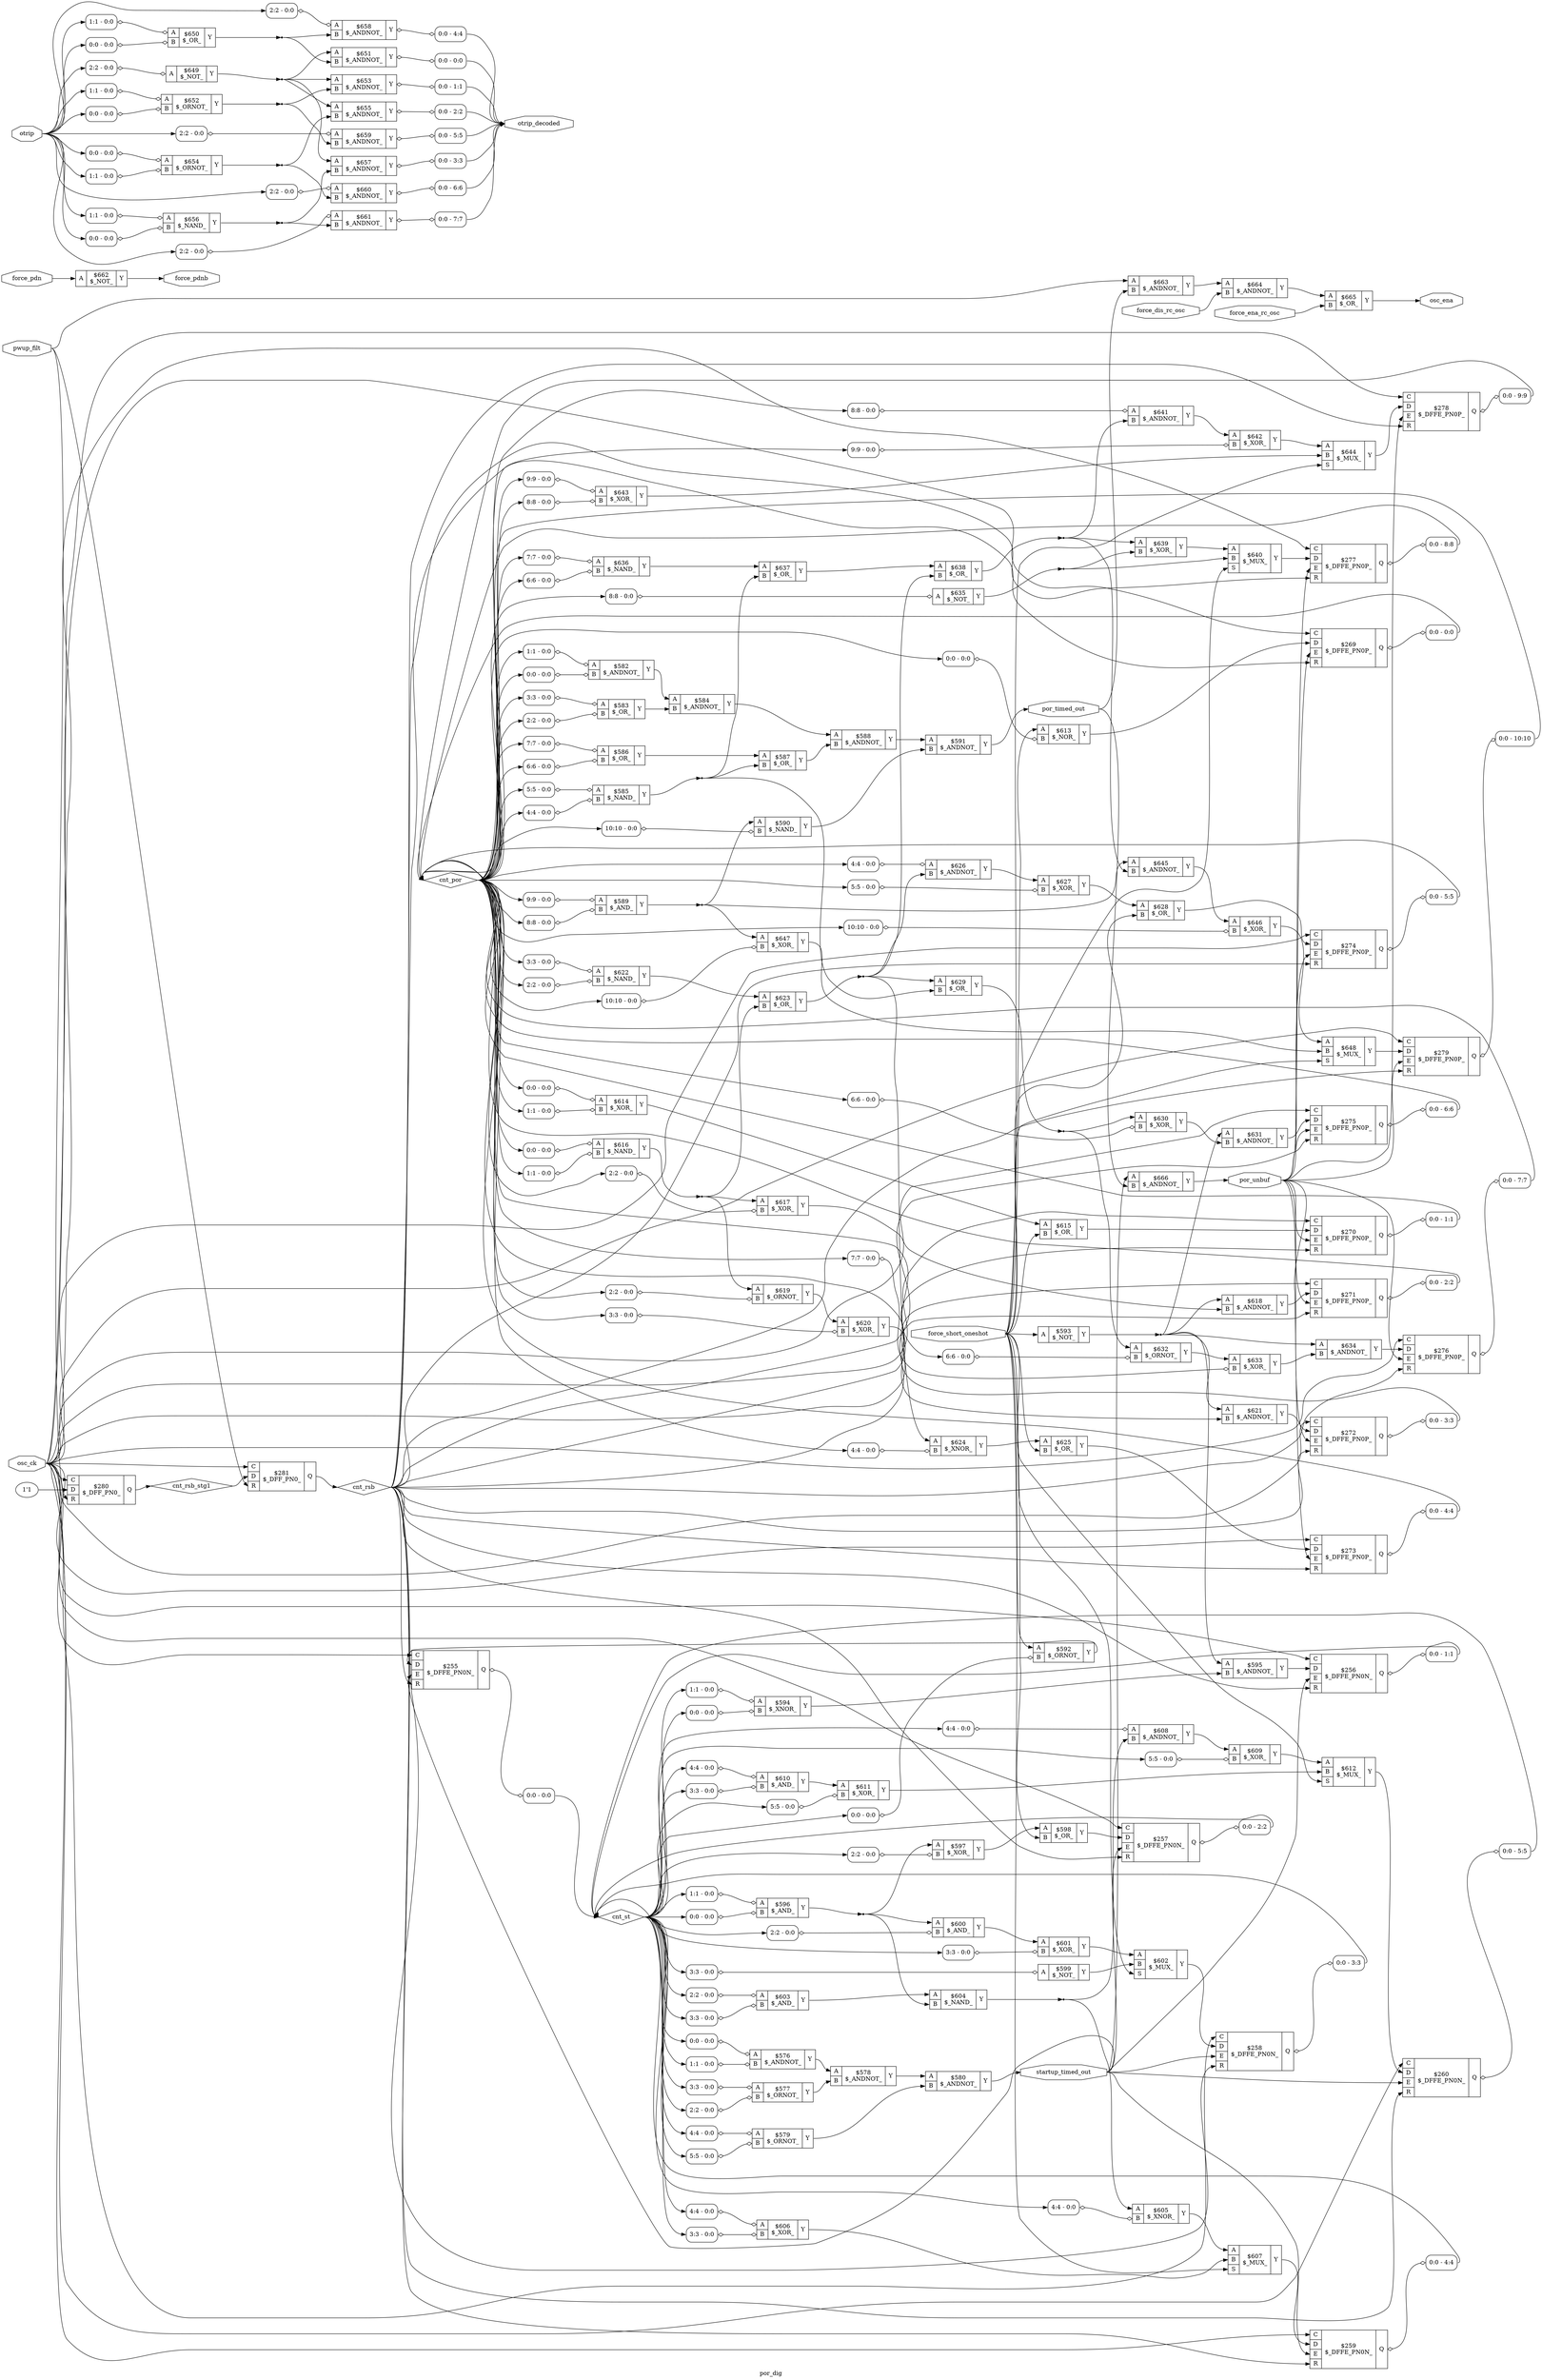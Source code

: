 digraph "por_dig" {
label="por_dig";
rankdir="LR";
remincross=true;
n78 [ shape=diamond, label="cnt_por", color="black", fontcolor="black" ];
n79 [ shape=diamond, label="cnt_rsb", color="black", fontcolor="black" ];
n80 [ shape=diamond, label="cnt_rsb_stg1", color="black", fontcolor="black" ];
n81 [ shape=diamond, label="cnt_st", color="black", fontcolor="black" ];
n82 [ shape=octagon, label="force_dis_rc_osc", color="black", fontcolor="black" ];
n83 [ shape=octagon, label="force_ena_rc_osc", color="black", fontcolor="black" ];
n84 [ shape=octagon, label="force_pdn", color="black", fontcolor="black" ];
n85 [ shape=octagon, label="force_pdnb", color="black", fontcolor="black" ];
n86 [ shape=octagon, label="force_short_oneshot", color="black", fontcolor="black" ];
n87 [ shape=octagon, label="osc_ck", color="black", fontcolor="black" ];
n88 [ shape=octagon, label="osc_ena", color="black", fontcolor="black" ];
n89 [ shape=octagon, label="otrip", color="black", fontcolor="black" ];
n90 [ shape=octagon, label="otrip_decoded", color="black", fontcolor="black" ];
n91 [ shape=octagon, label="por_timed_out", color="black", fontcolor="black" ];
n92 [ shape=octagon, label="por_unbuf", color="black", fontcolor="black" ];
n93 [ shape=octagon, label="pwup_filt", color="black", fontcolor="black" ];
n94 [ shape=octagon, label="startup_timed_out", color="black", fontcolor="black" ];
c98 [ shape=record, label="{{<p95> A|<p96> B}|$576\n$_ANDNOT_|{<p97> Y}}",  ];
x0 [ shape=record, style=rounded, label="<s0> 0:0 - 0:0 ", color="black", fontcolor="black" ];
x0:e -> c98:p95:w [arrowhead=odiamond, arrowtail=odiamond, dir=both, color="black", fontcolor="black", label=""];
x1 [ shape=record, style=rounded, label="<s0> 1:1 - 0:0 ", color="black", fontcolor="black" ];
x1:e -> c98:p96:w [arrowhead=odiamond, arrowtail=odiamond, dir=both, color="black", fontcolor="black", label=""];
c99 [ shape=record, label="{{<p95> A|<p96> B}|$577\n$_ORNOT_|{<p97> Y}}",  ];
x2 [ shape=record, style=rounded, label="<s0> 3:3 - 0:0 ", color="black", fontcolor="black" ];
x2:e -> c99:p95:w [arrowhead=odiamond, arrowtail=odiamond, dir=both, color="black", fontcolor="black", label=""];
x3 [ shape=record, style=rounded, label="<s0> 2:2 - 0:0 ", color="black", fontcolor="black" ];
x3:e -> c99:p96:w [arrowhead=odiamond, arrowtail=odiamond, dir=both, color="black", fontcolor="black", label=""];
c100 [ shape=record, label="{{<p95> A|<p96> B}|$578\n$_ANDNOT_|{<p97> Y}}",  ];
c101 [ shape=record, label="{{<p95> A|<p96> B}|$579\n$_ORNOT_|{<p97> Y}}",  ];
x4 [ shape=record, style=rounded, label="<s0> 4:4 - 0:0 ", color="black", fontcolor="black" ];
x4:e -> c101:p95:w [arrowhead=odiamond, arrowtail=odiamond, dir=both, color="black", fontcolor="black", label=""];
x5 [ shape=record, style=rounded, label="<s0> 5:5 - 0:0 ", color="black", fontcolor="black" ];
x5:e -> c101:p96:w [arrowhead=odiamond, arrowtail=odiamond, dir=both, color="black", fontcolor="black", label=""];
c102 [ shape=record, label="{{<p95> A|<p96> B}|$580\n$_ANDNOT_|{<p97> Y}}",  ];
c103 [ shape=record, label="{{<p95> A|<p96> B}|$582\n$_ANDNOT_|{<p97> Y}}",  ];
x6 [ shape=record, style=rounded, label="<s0> 1:1 - 0:0 ", color="black", fontcolor="black" ];
x6:e -> c103:p95:w [arrowhead=odiamond, arrowtail=odiamond, dir=both, color="black", fontcolor="black", label=""];
x7 [ shape=record, style=rounded, label="<s0> 0:0 - 0:0 ", color="black", fontcolor="black" ];
x7:e -> c103:p96:w [arrowhead=odiamond, arrowtail=odiamond, dir=both, color="black", fontcolor="black", label=""];
c104 [ shape=record, label="{{<p95> A|<p96> B}|$583\n$_OR_|{<p97> Y}}",  ];
x8 [ shape=record, style=rounded, label="<s0> 3:3 - 0:0 ", color="black", fontcolor="black" ];
x8:e -> c104:p95:w [arrowhead=odiamond, arrowtail=odiamond, dir=both, color="black", fontcolor="black", label=""];
x9 [ shape=record, style=rounded, label="<s0> 2:2 - 0:0 ", color="black", fontcolor="black" ];
x9:e -> c104:p96:w [arrowhead=odiamond, arrowtail=odiamond, dir=both, color="black", fontcolor="black", label=""];
c105 [ shape=record, label="{{<p95> A|<p96> B}|$584\n$_ANDNOT_|{<p97> Y}}",  ];
c106 [ shape=record, label="{{<p95> A|<p96> B}|$585\n$_NAND_|{<p97> Y}}",  ];
x10 [ shape=record, style=rounded, label="<s0> 5:5 - 0:0 ", color="black", fontcolor="black" ];
x10:e -> c106:p95:w [arrowhead=odiamond, arrowtail=odiamond, dir=both, color="black", fontcolor="black", label=""];
x11 [ shape=record, style=rounded, label="<s0> 4:4 - 0:0 ", color="black", fontcolor="black" ];
x11:e -> c106:p96:w [arrowhead=odiamond, arrowtail=odiamond, dir=both, color="black", fontcolor="black", label=""];
c107 [ shape=record, label="{{<p95> A|<p96> B}|$586\n$_OR_|{<p97> Y}}",  ];
x12 [ shape=record, style=rounded, label="<s0> 7:7 - 0:0 ", color="black", fontcolor="black" ];
x12:e -> c107:p95:w [arrowhead=odiamond, arrowtail=odiamond, dir=both, color="black", fontcolor="black", label=""];
x13 [ shape=record, style=rounded, label="<s0> 6:6 - 0:0 ", color="black", fontcolor="black" ];
x13:e -> c107:p96:w [arrowhead=odiamond, arrowtail=odiamond, dir=both, color="black", fontcolor="black", label=""];
c108 [ shape=record, label="{{<p95> A|<p96> B}|$587\n$_OR_|{<p97> Y}}",  ];
c109 [ shape=record, label="{{<p95> A|<p96> B}|$588\n$_ANDNOT_|{<p97> Y}}",  ];
c110 [ shape=record, label="{{<p95> A|<p96> B}|$589\n$_AND_|{<p97> Y}}",  ];
x14 [ shape=record, style=rounded, label="<s0> 9:9 - 0:0 ", color="black", fontcolor="black" ];
x14:e -> c110:p95:w [arrowhead=odiamond, arrowtail=odiamond, dir=both, color="black", fontcolor="black", label=""];
x15 [ shape=record, style=rounded, label="<s0> 8:8 - 0:0 ", color="black", fontcolor="black" ];
x15:e -> c110:p96:w [arrowhead=odiamond, arrowtail=odiamond, dir=both, color="black", fontcolor="black", label=""];
c111 [ shape=record, label="{{<p95> A|<p96> B}|$590\n$_NAND_|{<p97> Y}}",  ];
x16 [ shape=record, style=rounded, label="<s0> 10:10 - 0:0 ", color="black", fontcolor="black" ];
x16:e -> c111:p96:w [arrowhead=odiamond, arrowtail=odiamond, dir=both, color="black", fontcolor="black", label=""];
c112 [ shape=record, label="{{<p95> A|<p96> B}|$591\n$_ANDNOT_|{<p97> Y}}",  ];
c113 [ shape=record, label="{{<p95> A|<p96> B}|$592\n$_ORNOT_|{<p97> Y}}",  ];
x17 [ shape=record, style=rounded, label="<s0> 0:0 - 0:0 ", color="black", fontcolor="black" ];
x17:e -> c113:p96:w [arrowhead=odiamond, arrowtail=odiamond, dir=both, color="black", fontcolor="black", label=""];
c114 [ shape=record, label="{{<p95> A}|$593\n$_NOT_|{<p97> Y}}",  ];
c115 [ shape=record, label="{{<p95> A|<p96> B}|$594\n$_XNOR_|{<p97> Y}}",  ];
x18 [ shape=record, style=rounded, label="<s0> 1:1 - 0:0 ", color="black", fontcolor="black" ];
x18:e -> c115:p95:w [arrowhead=odiamond, arrowtail=odiamond, dir=both, color="black", fontcolor="black", label=""];
x19 [ shape=record, style=rounded, label="<s0> 0:0 - 0:0 ", color="black", fontcolor="black" ];
x19:e -> c115:p96:w [arrowhead=odiamond, arrowtail=odiamond, dir=both, color="black", fontcolor="black", label=""];
c116 [ shape=record, label="{{<p95> A|<p96> B}|$595\n$_ANDNOT_|{<p97> Y}}",  ];
c117 [ shape=record, label="{{<p95> A|<p96> B}|$596\n$_AND_|{<p97> Y}}",  ];
x20 [ shape=record, style=rounded, label="<s0> 1:1 - 0:0 ", color="black", fontcolor="black" ];
x20:e -> c117:p95:w [arrowhead=odiamond, arrowtail=odiamond, dir=both, color="black", fontcolor="black", label=""];
x21 [ shape=record, style=rounded, label="<s0> 0:0 - 0:0 ", color="black", fontcolor="black" ];
x21:e -> c117:p96:w [arrowhead=odiamond, arrowtail=odiamond, dir=both, color="black", fontcolor="black", label=""];
c118 [ shape=record, label="{{<p95> A|<p96> B}|$597\n$_XOR_|{<p97> Y}}",  ];
x22 [ shape=record, style=rounded, label="<s0> 2:2 - 0:0 ", color="black", fontcolor="black" ];
x22:e -> c118:p96:w [arrowhead=odiamond, arrowtail=odiamond, dir=both, color="black", fontcolor="black", label=""];
c119 [ shape=record, label="{{<p95> A|<p96> B}|$598\n$_OR_|{<p97> Y}}",  ];
c120 [ shape=record, label="{{<p95> A}|$599\n$_NOT_|{<p97> Y}}",  ];
x23 [ shape=record, style=rounded, label="<s0> 3:3 - 0:0 ", color="black", fontcolor="black" ];
x23:e -> c120:p95:w [arrowhead=odiamond, arrowtail=odiamond, dir=both, color="black", fontcolor="black", label=""];
c121 [ shape=record, label="{{<p95> A|<p96> B}|$600\n$_AND_|{<p97> Y}}",  ];
x24 [ shape=record, style=rounded, label="<s0> 2:2 - 0:0 ", color="black", fontcolor="black" ];
x24:e -> c121:p96:w [arrowhead=odiamond, arrowtail=odiamond, dir=both, color="black", fontcolor="black", label=""];
c122 [ shape=record, label="{{<p95> A|<p96> B}|$601\n$_XOR_|{<p97> Y}}",  ];
x25 [ shape=record, style=rounded, label="<s0> 3:3 - 0:0 ", color="black", fontcolor="black" ];
x25:e -> c122:p96:w [arrowhead=odiamond, arrowtail=odiamond, dir=both, color="black", fontcolor="black", label=""];
c124 [ shape=record, label="{{<p95> A|<p96> B|<p123> S}|$602\n$_MUX_|{<p97> Y}}",  ];
c125 [ shape=record, label="{{<p95> A|<p96> B}|$603\n$_AND_|{<p97> Y}}",  ];
x26 [ shape=record, style=rounded, label="<s0> 2:2 - 0:0 ", color="black", fontcolor="black" ];
x26:e -> c125:p95:w [arrowhead=odiamond, arrowtail=odiamond, dir=both, color="black", fontcolor="black", label=""];
x27 [ shape=record, style=rounded, label="<s0> 3:3 - 0:0 ", color="black", fontcolor="black" ];
x27:e -> c125:p96:w [arrowhead=odiamond, arrowtail=odiamond, dir=both, color="black", fontcolor="black", label=""];
c126 [ shape=record, label="{{<p95> A|<p96> B}|$604\n$_NAND_|{<p97> Y}}",  ];
c127 [ shape=record, label="{{<p95> A|<p96> B}|$605\n$_XNOR_|{<p97> Y}}",  ];
x28 [ shape=record, style=rounded, label="<s0> 4:4 - 0:0 ", color="black", fontcolor="black" ];
x28:e -> c127:p96:w [arrowhead=odiamond, arrowtail=odiamond, dir=both, color="black", fontcolor="black", label=""];
c128 [ shape=record, label="{{<p95> A|<p96> B}|$606\n$_XOR_|{<p97> Y}}",  ];
x29 [ shape=record, style=rounded, label="<s0> 4:4 - 0:0 ", color="black", fontcolor="black" ];
x29:e -> c128:p95:w [arrowhead=odiamond, arrowtail=odiamond, dir=both, color="black", fontcolor="black", label=""];
x30 [ shape=record, style=rounded, label="<s0> 3:3 - 0:0 ", color="black", fontcolor="black" ];
x30:e -> c128:p96:w [arrowhead=odiamond, arrowtail=odiamond, dir=both, color="black", fontcolor="black", label=""];
c129 [ shape=record, label="{{<p95> A|<p96> B|<p123> S}|$607\n$_MUX_|{<p97> Y}}",  ];
c130 [ shape=record, label="{{<p95> A|<p96> B}|$608\n$_ANDNOT_|{<p97> Y}}",  ];
x31 [ shape=record, style=rounded, label="<s0> 4:4 - 0:0 ", color="black", fontcolor="black" ];
x31:e -> c130:p95:w [arrowhead=odiamond, arrowtail=odiamond, dir=both, color="black", fontcolor="black", label=""];
c131 [ shape=record, label="{{<p95> A|<p96> B}|$609\n$_XOR_|{<p97> Y}}",  ];
x32 [ shape=record, style=rounded, label="<s0> 5:5 - 0:0 ", color="black", fontcolor="black" ];
x32:e -> c131:p96:w [arrowhead=odiamond, arrowtail=odiamond, dir=both, color="black", fontcolor="black", label=""];
c132 [ shape=record, label="{{<p95> A|<p96> B}|$610\n$_AND_|{<p97> Y}}",  ];
x33 [ shape=record, style=rounded, label="<s0> 4:4 - 0:0 ", color="black", fontcolor="black" ];
x33:e -> c132:p95:w [arrowhead=odiamond, arrowtail=odiamond, dir=both, color="black", fontcolor="black", label=""];
x34 [ shape=record, style=rounded, label="<s0> 3:3 - 0:0 ", color="black", fontcolor="black" ];
x34:e -> c132:p96:w [arrowhead=odiamond, arrowtail=odiamond, dir=both, color="black", fontcolor="black", label=""];
c133 [ shape=record, label="{{<p95> A|<p96> B}|$611\n$_XOR_|{<p97> Y}}",  ];
x35 [ shape=record, style=rounded, label="<s0> 5:5 - 0:0 ", color="black", fontcolor="black" ];
x35:e -> c133:p96:w [arrowhead=odiamond, arrowtail=odiamond, dir=both, color="black", fontcolor="black", label=""];
c134 [ shape=record, label="{{<p95> A|<p96> B|<p123> S}|$612\n$_MUX_|{<p97> Y}}",  ];
c135 [ shape=record, label="{{<p95> A|<p96> B}|$613\n$_NOR_|{<p97> Y}}",  ];
x36 [ shape=record, style=rounded, label="<s0> 0:0 - 0:0 ", color="black", fontcolor="black" ];
x36:e -> c135:p96:w [arrowhead=odiamond, arrowtail=odiamond, dir=both, color="black", fontcolor="black", label=""];
c136 [ shape=record, label="{{<p95> A|<p96> B}|$614\n$_XOR_|{<p97> Y}}",  ];
x37 [ shape=record, style=rounded, label="<s0> 0:0 - 0:0 ", color="black", fontcolor="black" ];
x37:e -> c136:p95:w [arrowhead=odiamond, arrowtail=odiamond, dir=both, color="black", fontcolor="black", label=""];
x38 [ shape=record, style=rounded, label="<s0> 1:1 - 0:0 ", color="black", fontcolor="black" ];
x38:e -> c136:p96:w [arrowhead=odiamond, arrowtail=odiamond, dir=both, color="black", fontcolor="black", label=""];
c137 [ shape=record, label="{{<p95> A|<p96> B}|$615\n$_OR_|{<p97> Y}}",  ];
c138 [ shape=record, label="{{<p95> A|<p96> B}|$616\n$_NAND_|{<p97> Y}}",  ];
x39 [ shape=record, style=rounded, label="<s0> 0:0 - 0:0 ", color="black", fontcolor="black" ];
x39:e -> c138:p95:w [arrowhead=odiamond, arrowtail=odiamond, dir=both, color="black", fontcolor="black", label=""];
x40 [ shape=record, style=rounded, label="<s0> 1:1 - 0:0 ", color="black", fontcolor="black" ];
x40:e -> c138:p96:w [arrowhead=odiamond, arrowtail=odiamond, dir=both, color="black", fontcolor="black", label=""];
c139 [ shape=record, label="{{<p95> A|<p96> B}|$617\n$_XOR_|{<p97> Y}}",  ];
x41 [ shape=record, style=rounded, label="<s0> 2:2 - 0:0 ", color="black", fontcolor="black" ];
x41:e -> c139:p96:w [arrowhead=odiamond, arrowtail=odiamond, dir=both, color="black", fontcolor="black", label=""];
c140 [ shape=record, label="{{<p95> A|<p96> B}|$618\n$_ANDNOT_|{<p97> Y}}",  ];
c141 [ shape=record, label="{{<p95> A|<p96> B}|$619\n$_ORNOT_|{<p97> Y}}",  ];
x42 [ shape=record, style=rounded, label="<s0> 2:2 - 0:0 ", color="black", fontcolor="black" ];
x42:e -> c141:p96:w [arrowhead=odiamond, arrowtail=odiamond, dir=both, color="black", fontcolor="black", label=""];
c142 [ shape=record, label="{{<p95> A|<p96> B}|$620\n$_XOR_|{<p97> Y}}",  ];
x43 [ shape=record, style=rounded, label="<s0> 3:3 - 0:0 ", color="black", fontcolor="black" ];
x43:e -> c142:p96:w [arrowhead=odiamond, arrowtail=odiamond, dir=both, color="black", fontcolor="black", label=""];
c143 [ shape=record, label="{{<p95> A|<p96> B}|$621\n$_ANDNOT_|{<p97> Y}}",  ];
c144 [ shape=record, label="{{<p95> A|<p96> B}|$622\n$_NAND_|{<p97> Y}}",  ];
x44 [ shape=record, style=rounded, label="<s0> 3:3 - 0:0 ", color="black", fontcolor="black" ];
x44:e -> c144:p95:w [arrowhead=odiamond, arrowtail=odiamond, dir=both, color="black", fontcolor="black", label=""];
x45 [ shape=record, style=rounded, label="<s0> 2:2 - 0:0 ", color="black", fontcolor="black" ];
x45:e -> c144:p96:w [arrowhead=odiamond, arrowtail=odiamond, dir=both, color="black", fontcolor="black", label=""];
c145 [ shape=record, label="{{<p95> A|<p96> B}|$623\n$_OR_|{<p97> Y}}",  ];
c146 [ shape=record, label="{{<p95> A|<p96> B}|$624\n$_XNOR_|{<p97> Y}}",  ];
x46 [ shape=record, style=rounded, label="<s0> 4:4 - 0:0 ", color="black", fontcolor="black" ];
x46:e -> c146:p96:w [arrowhead=odiamond, arrowtail=odiamond, dir=both, color="black", fontcolor="black", label=""];
c147 [ shape=record, label="{{<p95> A|<p96> B}|$625\n$_OR_|{<p97> Y}}",  ];
c148 [ shape=record, label="{{<p95> A|<p96> B}|$626\n$_ANDNOT_|{<p97> Y}}",  ];
x47 [ shape=record, style=rounded, label="<s0> 4:4 - 0:0 ", color="black", fontcolor="black" ];
x47:e -> c148:p95:w [arrowhead=odiamond, arrowtail=odiamond, dir=both, color="black", fontcolor="black", label=""];
c149 [ shape=record, label="{{<p95> A|<p96> B}|$627\n$_XOR_|{<p97> Y}}",  ];
x48 [ shape=record, style=rounded, label="<s0> 5:5 - 0:0 ", color="black", fontcolor="black" ];
x48:e -> c149:p96:w [arrowhead=odiamond, arrowtail=odiamond, dir=both, color="black", fontcolor="black", label=""];
c150 [ shape=record, label="{{<p95> A|<p96> B}|$628\n$_OR_|{<p97> Y}}",  ];
c151 [ shape=record, label="{{<p95> A|<p96> B}|$629\n$_OR_|{<p97> Y}}",  ];
c152 [ shape=record, label="{{<p95> A|<p96> B}|$630\n$_XOR_|{<p97> Y}}",  ];
x49 [ shape=record, style=rounded, label="<s0> 6:6 - 0:0 ", color="black", fontcolor="black" ];
x49:e -> c152:p96:w [arrowhead=odiamond, arrowtail=odiamond, dir=both, color="black", fontcolor="black", label=""];
c153 [ shape=record, label="{{<p95> A|<p96> B}|$631\n$_ANDNOT_|{<p97> Y}}",  ];
c154 [ shape=record, label="{{<p95> A|<p96> B}|$632\n$_ORNOT_|{<p97> Y}}",  ];
x50 [ shape=record, style=rounded, label="<s0> 6:6 - 0:0 ", color="black", fontcolor="black" ];
x50:e -> c154:p96:w [arrowhead=odiamond, arrowtail=odiamond, dir=both, color="black", fontcolor="black", label=""];
c155 [ shape=record, label="{{<p95> A|<p96> B}|$633\n$_XOR_|{<p97> Y}}",  ];
x51 [ shape=record, style=rounded, label="<s0> 7:7 - 0:0 ", color="black", fontcolor="black" ];
x51:e -> c155:p96:w [arrowhead=odiamond, arrowtail=odiamond, dir=both, color="black", fontcolor="black", label=""];
c156 [ shape=record, label="{{<p95> A|<p96> B}|$634\n$_ANDNOT_|{<p97> Y}}",  ];
c157 [ shape=record, label="{{<p95> A}|$635\n$_NOT_|{<p97> Y}}",  ];
x52 [ shape=record, style=rounded, label="<s0> 8:8 - 0:0 ", color="black", fontcolor="black" ];
x52:e -> c157:p95:w [arrowhead=odiamond, arrowtail=odiamond, dir=both, color="black", fontcolor="black", label=""];
c158 [ shape=record, label="{{<p95> A|<p96> B}|$636\n$_NAND_|{<p97> Y}}",  ];
x53 [ shape=record, style=rounded, label="<s0> 7:7 - 0:0 ", color="black", fontcolor="black" ];
x53:e -> c158:p95:w [arrowhead=odiamond, arrowtail=odiamond, dir=both, color="black", fontcolor="black", label=""];
x54 [ shape=record, style=rounded, label="<s0> 6:6 - 0:0 ", color="black", fontcolor="black" ];
x54:e -> c158:p96:w [arrowhead=odiamond, arrowtail=odiamond, dir=both, color="black", fontcolor="black", label=""];
c159 [ shape=record, label="{{<p95> A|<p96> B}|$637\n$_OR_|{<p97> Y}}",  ];
c160 [ shape=record, label="{{<p95> A|<p96> B}|$638\n$_OR_|{<p97> Y}}",  ];
c161 [ shape=record, label="{{<p95> A|<p96> B}|$639\n$_XOR_|{<p97> Y}}",  ];
c162 [ shape=record, label="{{<p95> A|<p96> B|<p123> S}|$640\n$_MUX_|{<p97> Y}}",  ];
c163 [ shape=record, label="{{<p95> A|<p96> B}|$641\n$_ANDNOT_|{<p97> Y}}",  ];
x55 [ shape=record, style=rounded, label="<s0> 8:8 - 0:0 ", color="black", fontcolor="black" ];
x55:e -> c163:p95:w [arrowhead=odiamond, arrowtail=odiamond, dir=both, color="black", fontcolor="black", label=""];
c164 [ shape=record, label="{{<p95> A|<p96> B}|$642\n$_XOR_|{<p97> Y}}",  ];
x56 [ shape=record, style=rounded, label="<s0> 9:9 - 0:0 ", color="black", fontcolor="black" ];
x56:e -> c164:p96:w [arrowhead=odiamond, arrowtail=odiamond, dir=both, color="black", fontcolor="black", label=""];
c165 [ shape=record, label="{{<p95> A|<p96> B}|$643\n$_XOR_|{<p97> Y}}",  ];
x57 [ shape=record, style=rounded, label="<s0> 9:9 - 0:0 ", color="black", fontcolor="black" ];
x57:e -> c165:p95:w [arrowhead=odiamond, arrowtail=odiamond, dir=both, color="black", fontcolor="black", label=""];
x58 [ shape=record, style=rounded, label="<s0> 8:8 - 0:0 ", color="black", fontcolor="black" ];
x58:e -> c165:p96:w [arrowhead=odiamond, arrowtail=odiamond, dir=both, color="black", fontcolor="black", label=""];
c166 [ shape=record, label="{{<p95> A|<p96> B|<p123> S}|$644\n$_MUX_|{<p97> Y}}",  ];
c167 [ shape=record, label="{{<p95> A|<p96> B}|$645\n$_ANDNOT_|{<p97> Y}}",  ];
c168 [ shape=record, label="{{<p95> A|<p96> B}|$646\n$_XOR_|{<p97> Y}}",  ];
x59 [ shape=record, style=rounded, label="<s0> 10:10 - 0:0 ", color="black", fontcolor="black" ];
x59:e -> c168:p96:w [arrowhead=odiamond, arrowtail=odiamond, dir=both, color="black", fontcolor="black", label=""];
c169 [ shape=record, label="{{<p95> A|<p96> B}|$647\n$_XOR_|{<p97> Y}}",  ];
x60 [ shape=record, style=rounded, label="<s0> 10:10 - 0:0 ", color="black", fontcolor="black" ];
x60:e -> c169:p96:w [arrowhead=odiamond, arrowtail=odiamond, dir=both, color="black", fontcolor="black", label=""];
c170 [ shape=record, label="{{<p95> A|<p96> B|<p123> S}|$648\n$_MUX_|{<p97> Y}}",  ];
c171 [ shape=record, label="{{<p95> A}|$649\n$_NOT_|{<p97> Y}}",  ];
x61 [ shape=record, style=rounded, label="<s0> 2:2 - 0:0 ", color="black", fontcolor="black" ];
x61:e -> c171:p95:w [arrowhead=odiamond, arrowtail=odiamond, dir=both, color="black", fontcolor="black", label=""];
c172 [ shape=record, label="{{<p95> A|<p96> B}|$650\n$_OR_|{<p97> Y}}",  ];
x62 [ shape=record, style=rounded, label="<s0> 1:1 - 0:0 ", color="black", fontcolor="black" ];
x62:e -> c172:p95:w [arrowhead=odiamond, arrowtail=odiamond, dir=both, color="black", fontcolor="black", label=""];
x63 [ shape=record, style=rounded, label="<s0> 0:0 - 0:0 ", color="black", fontcolor="black" ];
x63:e -> c172:p96:w [arrowhead=odiamond, arrowtail=odiamond, dir=both, color="black", fontcolor="black", label=""];
c173 [ shape=record, label="{{<p95> A|<p96> B}|$651\n$_ANDNOT_|{<p97> Y}}",  ];
x64 [ shape=record, style=rounded, label="<s0> 0:0 - 0:0 ", color="black", fontcolor="black" ];
c173:p97:e -> x64:w [arrowhead=odiamond, arrowtail=odiamond, dir=both, color="black", fontcolor="black", label=""];
c174 [ shape=record, label="{{<p95> A|<p96> B}|$652\n$_ORNOT_|{<p97> Y}}",  ];
x65 [ shape=record, style=rounded, label="<s0> 1:1 - 0:0 ", color="black", fontcolor="black" ];
x65:e -> c174:p95:w [arrowhead=odiamond, arrowtail=odiamond, dir=both, color="black", fontcolor="black", label=""];
x66 [ shape=record, style=rounded, label="<s0> 0:0 - 0:0 ", color="black", fontcolor="black" ];
x66:e -> c174:p96:w [arrowhead=odiamond, arrowtail=odiamond, dir=both, color="black", fontcolor="black", label=""];
c175 [ shape=record, label="{{<p95> A|<p96> B}|$653\n$_ANDNOT_|{<p97> Y}}",  ];
x67 [ shape=record, style=rounded, label="<s0> 0:0 - 1:1 ", color="black", fontcolor="black" ];
c175:p97:e -> x67:w [arrowhead=odiamond, arrowtail=odiamond, dir=both, color="black", fontcolor="black", label=""];
c176 [ shape=record, label="{{<p95> A|<p96> B}|$654\n$_ORNOT_|{<p97> Y}}",  ];
x68 [ shape=record, style=rounded, label="<s0> 0:0 - 0:0 ", color="black", fontcolor="black" ];
x68:e -> c176:p95:w [arrowhead=odiamond, arrowtail=odiamond, dir=both, color="black", fontcolor="black", label=""];
x69 [ shape=record, style=rounded, label="<s0> 1:1 - 0:0 ", color="black", fontcolor="black" ];
x69:e -> c176:p96:w [arrowhead=odiamond, arrowtail=odiamond, dir=both, color="black", fontcolor="black", label=""];
c177 [ shape=record, label="{{<p95> A|<p96> B}|$655\n$_ANDNOT_|{<p97> Y}}",  ];
x70 [ shape=record, style=rounded, label="<s0> 0:0 - 2:2 ", color="black", fontcolor="black" ];
c177:p97:e -> x70:w [arrowhead=odiamond, arrowtail=odiamond, dir=both, color="black", fontcolor="black", label=""];
c178 [ shape=record, label="{{<p95> A|<p96> B}|$656\n$_NAND_|{<p97> Y}}",  ];
x71 [ shape=record, style=rounded, label="<s0> 1:1 - 0:0 ", color="black", fontcolor="black" ];
x71:e -> c178:p95:w [arrowhead=odiamond, arrowtail=odiamond, dir=both, color="black", fontcolor="black", label=""];
x72 [ shape=record, style=rounded, label="<s0> 0:0 - 0:0 ", color="black", fontcolor="black" ];
x72:e -> c178:p96:w [arrowhead=odiamond, arrowtail=odiamond, dir=both, color="black", fontcolor="black", label=""];
c179 [ shape=record, label="{{<p95> A|<p96> B}|$657\n$_ANDNOT_|{<p97> Y}}",  ];
x73 [ shape=record, style=rounded, label="<s0> 0:0 - 3:3 ", color="black", fontcolor="black" ];
c179:p97:e -> x73:w [arrowhead=odiamond, arrowtail=odiamond, dir=both, color="black", fontcolor="black", label=""];
c180 [ shape=record, label="{{<p95> A|<p96> B}|$658\n$_ANDNOT_|{<p97> Y}}",  ];
x74 [ shape=record, style=rounded, label="<s0> 2:2 - 0:0 ", color="black", fontcolor="black" ];
x74:e -> c180:p95:w [arrowhead=odiamond, arrowtail=odiamond, dir=both, color="black", fontcolor="black", label=""];
x75 [ shape=record, style=rounded, label="<s0> 0:0 - 4:4 ", color="black", fontcolor="black" ];
c180:p97:e -> x75:w [arrowhead=odiamond, arrowtail=odiamond, dir=both, color="black", fontcolor="black", label=""];
c181 [ shape=record, label="{{<p95> A|<p96> B}|$659\n$_ANDNOT_|{<p97> Y}}",  ];
x76 [ shape=record, style=rounded, label="<s0> 2:2 - 0:0 ", color="black", fontcolor="black" ];
x76:e -> c181:p95:w [arrowhead=odiamond, arrowtail=odiamond, dir=both, color="black", fontcolor="black", label=""];
x77 [ shape=record, style=rounded, label="<s0> 0:0 - 5:5 ", color="black", fontcolor="black" ];
c181:p97:e -> x77:w [arrowhead=odiamond, arrowtail=odiamond, dir=both, color="black", fontcolor="black", label=""];
c182 [ shape=record, label="{{<p95> A|<p96> B}|$660\n$_ANDNOT_|{<p97> Y}}",  ];
x78 [ shape=record, style=rounded, label="<s0> 2:2 - 0:0 ", color="black", fontcolor="black" ];
x78:e -> c182:p95:w [arrowhead=odiamond, arrowtail=odiamond, dir=both, color="black", fontcolor="black", label=""];
x79 [ shape=record, style=rounded, label="<s0> 0:0 - 6:6 ", color="black", fontcolor="black" ];
c182:p97:e -> x79:w [arrowhead=odiamond, arrowtail=odiamond, dir=both, color="black", fontcolor="black", label=""];
c183 [ shape=record, label="{{<p95> A|<p96> B}|$661\n$_ANDNOT_|{<p97> Y}}",  ];
x80 [ shape=record, style=rounded, label="<s0> 2:2 - 0:0 ", color="black", fontcolor="black" ];
x80:e -> c183:p95:w [arrowhead=odiamond, arrowtail=odiamond, dir=both, color="black", fontcolor="black", label=""];
x81 [ shape=record, style=rounded, label="<s0> 0:0 - 7:7 ", color="black", fontcolor="black" ];
c183:p97:e -> x81:w [arrowhead=odiamond, arrowtail=odiamond, dir=both, color="black", fontcolor="black", label=""];
c184 [ shape=record, label="{{<p95> A}|$662\n$_NOT_|{<p97> Y}}",  ];
c185 [ shape=record, label="{{<p95> A|<p96> B}|$663\n$_ANDNOT_|{<p97> Y}}",  ];
c186 [ shape=record, label="{{<p95> A|<p96> B}|$664\n$_ANDNOT_|{<p97> Y}}",  ];
c187 [ shape=record, label="{{<p95> A|<p96> B}|$665\n$_OR_|{<p97> Y}}",  ];
c188 [ shape=record, label="{{<p95> A|<p96> B}|$666\n$_ANDNOT_|{<p97> Y}}",  ];
c194 [ shape=record, label="{{<p189> C|<p190> D|<p191> E|<p192> R}|$255\n$_DFFE_PN0N_|{<p193> Q}}",  ];
x82 [ shape=record, style=rounded, label="<s0> 0:0 - 0:0 ", color="black", fontcolor="black" ];
c194:p193:e -> x82:w [arrowhead=odiamond, arrowtail=odiamond, dir=both, color="black", fontcolor="black", label=""];
c195 [ shape=record, label="{{<p189> C|<p190> D|<p191> E|<p192> R}|$256\n$_DFFE_PN0N_|{<p193> Q}}",  ];
x83 [ shape=record, style=rounded, label="<s0> 0:0 - 1:1 ", color="black", fontcolor="black" ];
c195:p193:e -> x83:w [arrowhead=odiamond, arrowtail=odiamond, dir=both, color="black", fontcolor="black", label=""];
c196 [ shape=record, label="{{<p189> C|<p190> D|<p191> E|<p192> R}|$257\n$_DFFE_PN0N_|{<p193> Q}}",  ];
x84 [ shape=record, style=rounded, label="<s0> 0:0 - 2:2 ", color="black", fontcolor="black" ];
c196:p193:e -> x84:w [arrowhead=odiamond, arrowtail=odiamond, dir=both, color="black", fontcolor="black", label=""];
c197 [ shape=record, label="{{<p189> C|<p190> D|<p191> E|<p192> R}|$258\n$_DFFE_PN0N_|{<p193> Q}}",  ];
x85 [ shape=record, style=rounded, label="<s0> 0:0 - 3:3 ", color="black", fontcolor="black" ];
c197:p193:e -> x85:w [arrowhead=odiamond, arrowtail=odiamond, dir=both, color="black", fontcolor="black", label=""];
c198 [ shape=record, label="{{<p189> C|<p190> D|<p191> E|<p192> R}|$259\n$_DFFE_PN0N_|{<p193> Q}}",  ];
x86 [ shape=record, style=rounded, label="<s0> 0:0 - 4:4 ", color="black", fontcolor="black" ];
c198:p193:e -> x86:w [arrowhead=odiamond, arrowtail=odiamond, dir=both, color="black", fontcolor="black", label=""];
c199 [ shape=record, label="{{<p189> C|<p190> D|<p191> E|<p192> R}|$260\n$_DFFE_PN0N_|{<p193> Q}}",  ];
x87 [ shape=record, style=rounded, label="<s0> 0:0 - 5:5 ", color="black", fontcolor="black" ];
c199:p193:e -> x87:w [arrowhead=odiamond, arrowtail=odiamond, dir=both, color="black", fontcolor="black", label=""];
c200 [ shape=record, label="{{<p189> C|<p190> D|<p191> E|<p192> R}|$269\n$_DFFE_PN0P_|{<p193> Q}}",  ];
x88 [ shape=record, style=rounded, label="<s0> 0:0 - 0:0 ", color="black", fontcolor="black" ];
c200:p193:e -> x88:w [arrowhead=odiamond, arrowtail=odiamond, dir=both, color="black", fontcolor="black", label=""];
c201 [ shape=record, label="{{<p189> C|<p190> D|<p191> E|<p192> R}|$270\n$_DFFE_PN0P_|{<p193> Q}}",  ];
x89 [ shape=record, style=rounded, label="<s0> 0:0 - 1:1 ", color="black", fontcolor="black" ];
c201:p193:e -> x89:w [arrowhead=odiamond, arrowtail=odiamond, dir=both, color="black", fontcolor="black", label=""];
c202 [ shape=record, label="{{<p189> C|<p190> D|<p191> E|<p192> R}|$271\n$_DFFE_PN0P_|{<p193> Q}}",  ];
x90 [ shape=record, style=rounded, label="<s0> 0:0 - 2:2 ", color="black", fontcolor="black" ];
c202:p193:e -> x90:w [arrowhead=odiamond, arrowtail=odiamond, dir=both, color="black", fontcolor="black", label=""];
c203 [ shape=record, label="{{<p189> C|<p190> D|<p191> E|<p192> R}|$272\n$_DFFE_PN0P_|{<p193> Q}}",  ];
x91 [ shape=record, style=rounded, label="<s0> 0:0 - 3:3 ", color="black", fontcolor="black" ];
c203:p193:e -> x91:w [arrowhead=odiamond, arrowtail=odiamond, dir=both, color="black", fontcolor="black", label=""];
c204 [ shape=record, label="{{<p189> C|<p190> D|<p191> E|<p192> R}|$273\n$_DFFE_PN0P_|{<p193> Q}}",  ];
x92 [ shape=record, style=rounded, label="<s0> 0:0 - 4:4 ", color="black", fontcolor="black" ];
c204:p193:e -> x92:w [arrowhead=odiamond, arrowtail=odiamond, dir=both, color="black", fontcolor="black", label=""];
c205 [ shape=record, label="{{<p189> C|<p190> D|<p191> E|<p192> R}|$274\n$_DFFE_PN0P_|{<p193> Q}}",  ];
x93 [ shape=record, style=rounded, label="<s0> 0:0 - 5:5 ", color="black", fontcolor="black" ];
c205:p193:e -> x93:w [arrowhead=odiamond, arrowtail=odiamond, dir=both, color="black", fontcolor="black", label=""];
c206 [ shape=record, label="{{<p189> C|<p190> D|<p191> E|<p192> R}|$275\n$_DFFE_PN0P_|{<p193> Q}}",  ];
x94 [ shape=record, style=rounded, label="<s0> 0:0 - 6:6 ", color="black", fontcolor="black" ];
c206:p193:e -> x94:w [arrowhead=odiamond, arrowtail=odiamond, dir=both, color="black", fontcolor="black", label=""];
c207 [ shape=record, label="{{<p189> C|<p190> D|<p191> E|<p192> R}|$276\n$_DFFE_PN0P_|{<p193> Q}}",  ];
x95 [ shape=record, style=rounded, label="<s0> 0:0 - 7:7 ", color="black", fontcolor="black" ];
c207:p193:e -> x95:w [arrowhead=odiamond, arrowtail=odiamond, dir=both, color="black", fontcolor="black", label=""];
c208 [ shape=record, label="{{<p189> C|<p190> D|<p191> E|<p192> R}|$277\n$_DFFE_PN0P_|{<p193> Q}}",  ];
x96 [ shape=record, style=rounded, label="<s0> 0:0 - 8:8 ", color="black", fontcolor="black" ];
c208:p193:e -> x96:w [arrowhead=odiamond, arrowtail=odiamond, dir=both, color="black", fontcolor="black", label=""];
c209 [ shape=record, label="{{<p189> C|<p190> D|<p191> E|<p192> R}|$278\n$_DFFE_PN0P_|{<p193> Q}}",  ];
x97 [ shape=record, style=rounded, label="<s0> 0:0 - 9:9 ", color="black", fontcolor="black" ];
c209:p193:e -> x97:w [arrowhead=odiamond, arrowtail=odiamond, dir=both, color="black", fontcolor="black", label=""];
c210 [ shape=record, label="{{<p189> C|<p190> D|<p191> E|<p192> R}|$279\n$_DFFE_PN0P_|{<p193> Q}}",  ];
x98 [ shape=record, style=rounded, label="<s0> 0:0 - 10:10 ", color="black", fontcolor="black" ];
c210:p193:e -> x98:w [arrowhead=odiamond, arrowtail=odiamond, dir=both, color="black", fontcolor="black", label=""];
v99 [ label="1'1" ];
c211 [ shape=record, label="{{<p189> C|<p190> D|<p192> R}|$280\n$_DFF_PN0_|{<p193> Q}}",  ];
c212 [ shape=record, label="{{<p189> C|<p190> D|<p192> R}|$281\n$_DFF_PN0_|{<p193> Q}}",  ];
c113:p97:e -> c194:p190:w [color="black", fontcolor="black", label=""];
n10 [ shape=point ];
c145:p97:e -> n10:w [color="black", fontcolor="black", label=""];
n10:e -> c146:p95:w [color="black", fontcolor="black", label=""];
n10:e -> c148:p96:w [color="black", fontcolor="black", label=""];
n10:e -> c151:p95:w [color="black", fontcolor="black", label=""];
n10:e -> c160:p96:w [color="black", fontcolor="black", label=""];
c146:p97:e -> c147:p95:w [color="black", fontcolor="black", label=""];
c148:p97:e -> c149:p95:w [color="black", fontcolor="black", label=""];
c149:p97:e -> c150:p95:w [color="black", fontcolor="black", label=""];
n14 [ shape=point ];
c151:p97:e -> n14:w [color="black", fontcolor="black", label=""];
n14:e -> c152:p95:w [color="black", fontcolor="black", label=""];
n14:e -> c154:p95:w [color="black", fontcolor="black", label=""];
c152:p97:e -> c153:p96:w [color="black", fontcolor="black", label=""];
c154:p97:e -> c155:p95:w [color="black", fontcolor="black", label=""];
c155:p97:e -> c156:p96:w [color="black", fontcolor="black", label=""];
n18 [ shape=point ];
c157:p97:e -> n18:w [color="black", fontcolor="black", label=""];
n18:e -> c161:p96:w [color="black", fontcolor="black", label=""];
n18:e -> c162:p96:w [color="black", fontcolor="black", label=""];
c158:p97:e -> c159:p95:w [color="black", fontcolor="black", label=""];
c116:p97:e -> c195:p190:w [color="black", fontcolor="black", label=""];
c159:p97:e -> c160:p95:w [color="black", fontcolor="black", label=""];
n21 [ shape=point ];
c160:p97:e -> n21:w [color="black", fontcolor="black", label=""];
n21:e -> c161:p95:w [color="black", fontcolor="black", label=""];
n21:e -> c163:p96:w [color="black", fontcolor="black", label=""];
n21:e -> c167:p96:w [color="black", fontcolor="black", label=""];
c161:p97:e -> c162:p95:w [color="black", fontcolor="black", label=""];
c163:p97:e -> c164:p95:w [color="black", fontcolor="black", label=""];
c164:p97:e -> c166:p95:w [color="black", fontcolor="black", label=""];
c165:p97:e -> c166:p96:w [color="black", fontcolor="black", label=""];
c167:p97:e -> c168:p95:w [color="black", fontcolor="black", label=""];
c168:p97:e -> c170:p95:w [color="black", fontcolor="black", label=""];
c169:p97:e -> c170:p96:w [color="black", fontcolor="black", label=""];
n29 [ shape=point ];
c171:p97:e -> n29:w [color="black", fontcolor="black", label=""];
n29:e -> c173:p95:w [color="black", fontcolor="black", label=""];
n29:e -> c175:p95:w [color="black", fontcolor="black", label=""];
n29:e -> c177:p95:w [color="black", fontcolor="black", label=""];
n29:e -> c179:p95:w [color="black", fontcolor="black", label=""];
c119:p97:e -> c196:p190:w [color="black", fontcolor="black", label=""];
n30 [ shape=point ];
c172:p97:e -> n30:w [color="black", fontcolor="black", label=""];
n30:e -> c173:p96:w [color="black", fontcolor="black", label=""];
n30:e -> c180:p96:w [color="black", fontcolor="black", label=""];
n31 [ shape=point ];
c174:p97:e -> n31:w [color="black", fontcolor="black", label=""];
n31:e -> c175:p96:w [color="black", fontcolor="black", label=""];
n31:e -> c181:p96:w [color="black", fontcolor="black", label=""];
n32 [ shape=point ];
c176:p97:e -> n32:w [color="black", fontcolor="black", label=""];
n32:e -> c177:p96:w [color="black", fontcolor="black", label=""];
n32:e -> c182:p96:w [color="black", fontcolor="black", label=""];
n33 [ shape=point ];
c178:p97:e -> n33:w [color="black", fontcolor="black", label=""];
n33:e -> c179:p96:w [color="black", fontcolor="black", label=""];
n33:e -> c183:p96:w [color="black", fontcolor="black", label=""];
c185:p97:e -> c186:p95:w [color="black", fontcolor="black", label=""];
c186:p97:e -> c187:p95:w [color="black", fontcolor="black", label=""];
c98:p97:e -> c100:p95:w [color="black", fontcolor="black", label=""];
c99:p97:e -> c100:p96:w [color="black", fontcolor="black", label=""];
c100:p97:e -> c102:p95:w [color="black", fontcolor="black", label=""];
c101:p97:e -> c102:p96:w [color="black", fontcolor="black", label=""];
c124:p97:e -> c197:p190:w [color="black", fontcolor="black", label=""];
c103:p97:e -> c105:p95:w [color="black", fontcolor="black", label=""];
c104:p97:e -> c105:p96:w [color="black", fontcolor="black", label=""];
c105:p97:e -> c109:p95:w [color="black", fontcolor="black", label=""];
n43 [ shape=point ];
c106:p97:e -> n43:w [color="black", fontcolor="black", label=""];
n43:e -> c108:p96:w [color="black", fontcolor="black", label=""];
n43:e -> c151:p96:w [color="black", fontcolor="black", label=""];
n43:e -> c159:p96:w [color="black", fontcolor="black", label=""];
c107:p97:e -> c108:p95:w [color="black", fontcolor="black", label=""];
c108:p97:e -> c109:p96:w [color="black", fontcolor="black", label=""];
c109:p97:e -> c112:p95:w [color="black", fontcolor="black", label=""];
n47 [ shape=point ];
c110:p97:e -> n47:w [color="black", fontcolor="black", label=""];
n47:e -> c111:p95:w [color="black", fontcolor="black", label=""];
n47:e -> c167:p95:w [color="black", fontcolor="black", label=""];
n47:e -> c169:p95:w [color="black", fontcolor="black", label=""];
c111:p97:e -> c112:p96:w [color="black", fontcolor="black", label=""];
n49 [ shape=point ];
c114:p97:e -> n49:w [color="black", fontcolor="black", label=""];
n49:e -> c116:p95:w [color="black", fontcolor="black", label=""];
n49:e -> c140:p95:w [color="black", fontcolor="black", label=""];
n49:e -> c143:p95:w [color="black", fontcolor="black", label=""];
n49:e -> c153:p95:w [color="black", fontcolor="black", label=""];
n49:e -> c156:p95:w [color="black", fontcolor="black", label=""];
c129:p97:e -> c198:p190:w [color="black", fontcolor="black", label=""];
c115:p97:e -> c116:p96:w [color="black", fontcolor="black", label=""];
n51 [ shape=point ];
c117:p97:e -> n51:w [color="black", fontcolor="black", label=""];
n51:e -> c118:p95:w [color="black", fontcolor="black", label=""];
n51:e -> c121:p95:w [color="black", fontcolor="black", label=""];
n51:e -> c126:p96:w [color="black", fontcolor="black", label=""];
c118:p97:e -> c119:p95:w [color="black", fontcolor="black", label=""];
c120:p97:e -> c124:p96:w [color="black", fontcolor="black", label=""];
c121:p97:e -> c122:p95:w [color="black", fontcolor="black", label=""];
c122:p97:e -> c124:p95:w [color="black", fontcolor="black", label=""];
c125:p97:e -> c126:p95:w [color="black", fontcolor="black", label=""];
n57 [ shape=point ];
c126:p97:e -> n57:w [color="black", fontcolor="black", label=""];
n57:e -> c127:p95:w [color="black", fontcolor="black", label=""];
n57:e -> c130:p96:w [color="black", fontcolor="black", label=""];
c127:p97:e -> c129:p95:w [color="black", fontcolor="black", label=""];
c128:p97:e -> c129:p96:w [color="black", fontcolor="black", label=""];
c134:p97:e -> c199:p190:w [color="black", fontcolor="black", label=""];
c130:p97:e -> c131:p95:w [color="black", fontcolor="black", label=""];
c131:p97:e -> c134:p95:w [color="black", fontcolor="black", label=""];
c132:p97:e -> c133:p95:w [color="black", fontcolor="black", label=""];
c133:p97:e -> c134:p96:w [color="black", fontcolor="black", label=""];
c136:p97:e -> c137:p95:w [color="black", fontcolor="black", label=""];
n65 [ shape=point ];
c138:p97:e -> n65:w [color="black", fontcolor="black", label=""];
n65:e -> c139:p95:w [color="black", fontcolor="black", label=""];
n65:e -> c141:p95:w [color="black", fontcolor="black", label=""];
n65:e -> c145:p96:w [color="black", fontcolor="black", label=""];
c139:p97:e -> c140:p96:w [color="black", fontcolor="black", label=""];
c135:p97:e -> c200:p190:w [color="black", fontcolor="black", label=""];
c170:p97:e -> c210:p190:w [color="black", fontcolor="black", label=""];
c137:p97:e -> c201:p190:w [color="black", fontcolor="black", label=""];
c141:p97:e -> c142:p95:w [color="black", fontcolor="black", label=""];
c140:p97:e -> c202:p190:w [color="black", fontcolor="black", label=""];
c143:p97:e -> c203:p190:w [color="black", fontcolor="black", label=""];
c147:p97:e -> c204:p190:w [color="black", fontcolor="black", label=""];
c150:p97:e -> c205:p190:w [color="black", fontcolor="black", label=""];
c153:p97:e -> c206:p190:w [color="black", fontcolor="black", label=""];
c156:p97:e -> c207:p190:w [color="black", fontcolor="black", label=""];
c162:p97:e -> c208:p190:w [color="black", fontcolor="black", label=""];
c166:p97:e -> c209:p190:w [color="black", fontcolor="black", label=""];
x88:s0:e -> n78:w [color="black", fontcolor="black", label=""];
x89:s0:e -> n78:w [color="black", fontcolor="black", label=""];
x90:s0:e -> n78:w [color="black", fontcolor="black", label=""];
x91:s0:e -> n78:w [color="black", fontcolor="black", label=""];
x92:s0:e -> n78:w [color="black", fontcolor="black", label=""];
x93:s0:e -> n78:w [color="black", fontcolor="black", label=""];
x94:s0:e -> n78:w [color="black", fontcolor="black", label=""];
x95:s0:e -> n78:w [color="black", fontcolor="black", label=""];
x96:s0:e -> n78:w [color="black", fontcolor="black", label=""];
x97:s0:e -> n78:w [color="black", fontcolor="black", label=""];
x98:s0:e -> n78:w [color="black", fontcolor="black", label=""];
n78:e -> x10:s0:w [color="black", fontcolor="black", label=""];
n78:e -> x11:s0:w [color="black", fontcolor="black", label=""];
n78:e -> x12:s0:w [color="black", fontcolor="black", label=""];
n78:e -> x13:s0:w [color="black", fontcolor="black", label=""];
n78:e -> x14:s0:w [color="black", fontcolor="black", label=""];
n78:e -> x15:s0:w [color="black", fontcolor="black", label=""];
n78:e -> x16:s0:w [color="black", fontcolor="black", label=""];
n78:e -> x36:s0:w [color="black", fontcolor="black", label=""];
n78:e -> x37:s0:w [color="black", fontcolor="black", label=""];
n78:e -> x38:s0:w [color="black", fontcolor="black", label=""];
n78:e -> x39:s0:w [color="black", fontcolor="black", label=""];
n78:e -> x40:s0:w [color="black", fontcolor="black", label=""];
n78:e -> x41:s0:w [color="black", fontcolor="black", label=""];
n78:e -> x42:s0:w [color="black", fontcolor="black", label=""];
n78:e -> x43:s0:w [color="black", fontcolor="black", label=""];
n78:e -> x44:s0:w [color="black", fontcolor="black", label=""];
n78:e -> x45:s0:w [color="black", fontcolor="black", label=""];
n78:e -> x46:s0:w [color="black", fontcolor="black", label=""];
n78:e -> x47:s0:w [color="black", fontcolor="black", label=""];
n78:e -> x48:s0:w [color="black", fontcolor="black", label=""];
n78:e -> x49:s0:w [color="black", fontcolor="black", label=""];
n78:e -> x50:s0:w [color="black", fontcolor="black", label=""];
n78:e -> x51:s0:w [color="black", fontcolor="black", label=""];
n78:e -> x52:s0:w [color="black", fontcolor="black", label=""];
n78:e -> x53:s0:w [color="black", fontcolor="black", label=""];
n78:e -> x54:s0:w [color="black", fontcolor="black", label=""];
n78:e -> x55:s0:w [color="black", fontcolor="black", label=""];
n78:e -> x56:s0:w [color="black", fontcolor="black", label=""];
n78:e -> x57:s0:w [color="black", fontcolor="black", label=""];
n78:e -> x58:s0:w [color="black", fontcolor="black", label=""];
n78:e -> x59:s0:w [color="black", fontcolor="black", label=""];
n78:e -> x60:s0:w [color="black", fontcolor="black", label=""];
n78:e -> x6:s0:w [color="black", fontcolor="black", label=""];
n78:e -> x7:s0:w [color="black", fontcolor="black", label=""];
n78:e -> x8:s0:w [color="black", fontcolor="black", label=""];
n78:e -> x9:s0:w [color="black", fontcolor="black", label=""];
c212:p193:e -> n79:w [color="black", fontcolor="black", label=""];
n79:e -> c194:p192:w [color="black", fontcolor="black", label=""];
n79:e -> c195:p192:w [color="black", fontcolor="black", label=""];
n79:e -> c196:p192:w [color="black", fontcolor="black", label=""];
n79:e -> c197:p192:w [color="black", fontcolor="black", label=""];
n79:e -> c198:p192:w [color="black", fontcolor="black", label=""];
n79:e -> c199:p192:w [color="black", fontcolor="black", label=""];
n79:e -> c200:p192:w [color="black", fontcolor="black", label=""];
n79:e -> c201:p192:w [color="black", fontcolor="black", label=""];
n79:e -> c202:p192:w [color="black", fontcolor="black", label=""];
n79:e -> c203:p192:w [color="black", fontcolor="black", label=""];
n79:e -> c204:p192:w [color="black", fontcolor="black", label=""];
n79:e -> c205:p192:w [color="black", fontcolor="black", label=""];
n79:e -> c206:p192:w [color="black", fontcolor="black", label=""];
n79:e -> c207:p192:w [color="black", fontcolor="black", label=""];
n79:e -> c208:p192:w [color="black", fontcolor="black", label=""];
n79:e -> c209:p192:w [color="black", fontcolor="black", label=""];
n79:e -> c210:p192:w [color="black", fontcolor="black", label=""];
c142:p97:e -> c143:p96:w [color="black", fontcolor="black", label=""];
c211:p193:e -> n80:w [color="black", fontcolor="black", label=""];
n80:e -> c212:p190:w [color="black", fontcolor="black", label=""];
x82:s0:e -> n81:w [color="black", fontcolor="black", label=""];
x83:s0:e -> n81:w [color="black", fontcolor="black", label=""];
x84:s0:e -> n81:w [color="black", fontcolor="black", label=""];
x85:s0:e -> n81:w [color="black", fontcolor="black", label=""];
x86:s0:e -> n81:w [color="black", fontcolor="black", label=""];
x87:s0:e -> n81:w [color="black", fontcolor="black", label=""];
n81:e -> x0:s0:w [color="black", fontcolor="black", label=""];
n81:e -> x17:s0:w [color="black", fontcolor="black", label=""];
n81:e -> x18:s0:w [color="black", fontcolor="black", label=""];
n81:e -> x19:s0:w [color="black", fontcolor="black", label=""];
n81:e -> x1:s0:w [color="black", fontcolor="black", label=""];
n81:e -> x20:s0:w [color="black", fontcolor="black", label=""];
n81:e -> x21:s0:w [color="black", fontcolor="black", label=""];
n81:e -> x22:s0:w [color="black", fontcolor="black", label=""];
n81:e -> x23:s0:w [color="black", fontcolor="black", label=""];
n81:e -> x24:s0:w [color="black", fontcolor="black", label=""];
n81:e -> x25:s0:w [color="black", fontcolor="black", label=""];
n81:e -> x26:s0:w [color="black", fontcolor="black", label=""];
n81:e -> x27:s0:w [color="black", fontcolor="black", label=""];
n81:e -> x28:s0:w [color="black", fontcolor="black", label=""];
n81:e -> x29:s0:w [color="black", fontcolor="black", label=""];
n81:e -> x2:s0:w [color="black", fontcolor="black", label=""];
n81:e -> x30:s0:w [color="black", fontcolor="black", label=""];
n81:e -> x31:s0:w [color="black", fontcolor="black", label=""];
n81:e -> x32:s0:w [color="black", fontcolor="black", label=""];
n81:e -> x33:s0:w [color="black", fontcolor="black", label=""];
n81:e -> x34:s0:w [color="black", fontcolor="black", label=""];
n81:e -> x35:s0:w [color="black", fontcolor="black", label=""];
n81:e -> x3:s0:w [color="black", fontcolor="black", label=""];
n81:e -> x4:s0:w [color="black", fontcolor="black", label=""];
n81:e -> x5:s0:w [color="black", fontcolor="black", label=""];
n82:e -> c186:p96:w [color="black", fontcolor="black", label=""];
n83:e -> c187:p96:w [color="black", fontcolor="black", label=""];
n84:e -> c184:p95:w [color="black", fontcolor="black", label=""];
c184:p97:e -> n85:w [color="black", fontcolor="black", label=""];
n86:e -> c113:p95:w [color="black", fontcolor="black", label=""];
n86:e -> c114:p95:w [color="black", fontcolor="black", label=""];
n86:e -> c119:p96:w [color="black", fontcolor="black", label=""];
n86:e -> c124:p123:w [color="black", fontcolor="black", label=""];
n86:e -> c129:p123:w [color="black", fontcolor="black", label=""];
n86:e -> c134:p123:w [color="black", fontcolor="black", label=""];
n86:e -> c135:p95:w [color="black", fontcolor="black", label=""];
n86:e -> c137:p96:w [color="black", fontcolor="black", label=""];
n86:e -> c147:p96:w [color="black", fontcolor="black", label=""];
n86:e -> c150:p96:w [color="black", fontcolor="black", label=""];
n86:e -> c162:p123:w [color="black", fontcolor="black", label=""];
n86:e -> c166:p123:w [color="black", fontcolor="black", label=""];
n86:e -> c170:p123:w [color="black", fontcolor="black", label=""];
n87:e -> c194:p189:w [color="black", fontcolor="black", label=""];
n87:e -> c195:p189:w [color="black", fontcolor="black", label=""];
n87:e -> c196:p189:w [color="black", fontcolor="black", label=""];
n87:e -> c197:p189:w [color="black", fontcolor="black", label=""];
n87:e -> c198:p189:w [color="black", fontcolor="black", label=""];
n87:e -> c199:p189:w [color="black", fontcolor="black", label=""];
n87:e -> c200:p189:w [color="black", fontcolor="black", label=""];
n87:e -> c201:p189:w [color="black", fontcolor="black", label=""];
n87:e -> c202:p189:w [color="black", fontcolor="black", label=""];
n87:e -> c203:p189:w [color="black", fontcolor="black", label=""];
n87:e -> c204:p189:w [color="black", fontcolor="black", label=""];
n87:e -> c205:p189:w [color="black", fontcolor="black", label=""];
n87:e -> c206:p189:w [color="black", fontcolor="black", label=""];
n87:e -> c207:p189:w [color="black", fontcolor="black", label=""];
n87:e -> c208:p189:w [color="black", fontcolor="black", label=""];
n87:e -> c209:p189:w [color="black", fontcolor="black", label=""];
n87:e -> c210:p189:w [color="black", fontcolor="black", label=""];
n87:e -> c211:p189:w [color="black", fontcolor="black", label=""];
n87:e -> c212:p189:w [color="black", fontcolor="black", label=""];
c187:p97:e -> n88:w [color="black", fontcolor="black", label=""];
n89:e -> x61:s0:w [color="black", fontcolor="black", label=""];
n89:e -> x62:s0:w [color="black", fontcolor="black", label=""];
n89:e -> x63:s0:w [color="black", fontcolor="black", label=""];
n89:e -> x65:s0:w [color="black", fontcolor="black", label=""];
n89:e -> x66:s0:w [color="black", fontcolor="black", label=""];
n89:e -> x68:s0:w [color="black", fontcolor="black", label=""];
n89:e -> x69:s0:w [color="black", fontcolor="black", label=""];
n89:e -> x71:s0:w [color="black", fontcolor="black", label=""];
n89:e -> x72:s0:w [color="black", fontcolor="black", label=""];
n89:e -> x74:s0:w [color="black", fontcolor="black", label=""];
n89:e -> x76:s0:w [color="black", fontcolor="black", label=""];
n89:e -> x78:s0:w [color="black", fontcolor="black", label=""];
n89:e -> x80:s0:w [color="black", fontcolor="black", label=""];
c144:p97:e -> c145:p95:w [color="black", fontcolor="black", label=""];
x64:s0:e -> n90:w [color="black", fontcolor="black", label=""];
x67:s0:e -> n90:w [color="black", fontcolor="black", label=""];
x70:s0:e -> n90:w [color="black", fontcolor="black", label=""];
x73:s0:e -> n90:w [color="black", fontcolor="black", label=""];
x75:s0:e -> n90:w [color="black", fontcolor="black", label=""];
x77:s0:e -> n90:w [color="black", fontcolor="black", label=""];
x79:s0:e -> n90:w [color="black", fontcolor="black", label=""];
x81:s0:e -> n90:w [color="black", fontcolor="black", label=""];
c112:p97:e -> n91:w [color="black", fontcolor="black", label=""];
n91:e -> c185:p96:w [color="black", fontcolor="black", label=""];
n91:e -> c188:p96:w [color="black", fontcolor="black", label=""];
c188:p97:e -> n92:w [color="black", fontcolor="black", label=""];
n92:e -> c200:p191:w [color="black", fontcolor="black", label=""];
n92:e -> c201:p191:w [color="black", fontcolor="black", label=""];
n92:e -> c202:p191:w [color="black", fontcolor="black", label=""];
n92:e -> c203:p191:w [color="black", fontcolor="black", label=""];
n92:e -> c204:p191:w [color="black", fontcolor="black", label=""];
n92:e -> c205:p191:w [color="black", fontcolor="black", label=""];
n92:e -> c206:p191:w [color="black", fontcolor="black", label=""];
n92:e -> c207:p191:w [color="black", fontcolor="black", label=""];
n92:e -> c208:p191:w [color="black", fontcolor="black", label=""];
n92:e -> c209:p191:w [color="black", fontcolor="black", label=""];
n92:e -> c210:p191:w [color="black", fontcolor="black", label=""];
n93:e -> c185:p95:w [color="black", fontcolor="black", label=""];
n93:e -> c211:p192:w [color="black", fontcolor="black", label=""];
n93:e -> c212:p192:w [color="black", fontcolor="black", label=""];
c102:p97:e -> n94:w [color="black", fontcolor="black", label=""];
n94:e -> c188:p95:w [color="black", fontcolor="black", label=""];
n94:e -> c194:p191:w [color="black", fontcolor="black", label=""];
n94:e -> c195:p191:w [color="black", fontcolor="black", label=""];
n94:e -> c196:p191:w [color="black", fontcolor="black", label=""];
n94:e -> c197:p191:w [color="black", fontcolor="black", label=""];
n94:e -> c198:p191:w [color="black", fontcolor="black", label=""];
n94:e -> c199:p191:w [color="black", fontcolor="black", label=""];
v99:e -> c211:p190:w [color="black", fontcolor="black", label=""];
}
